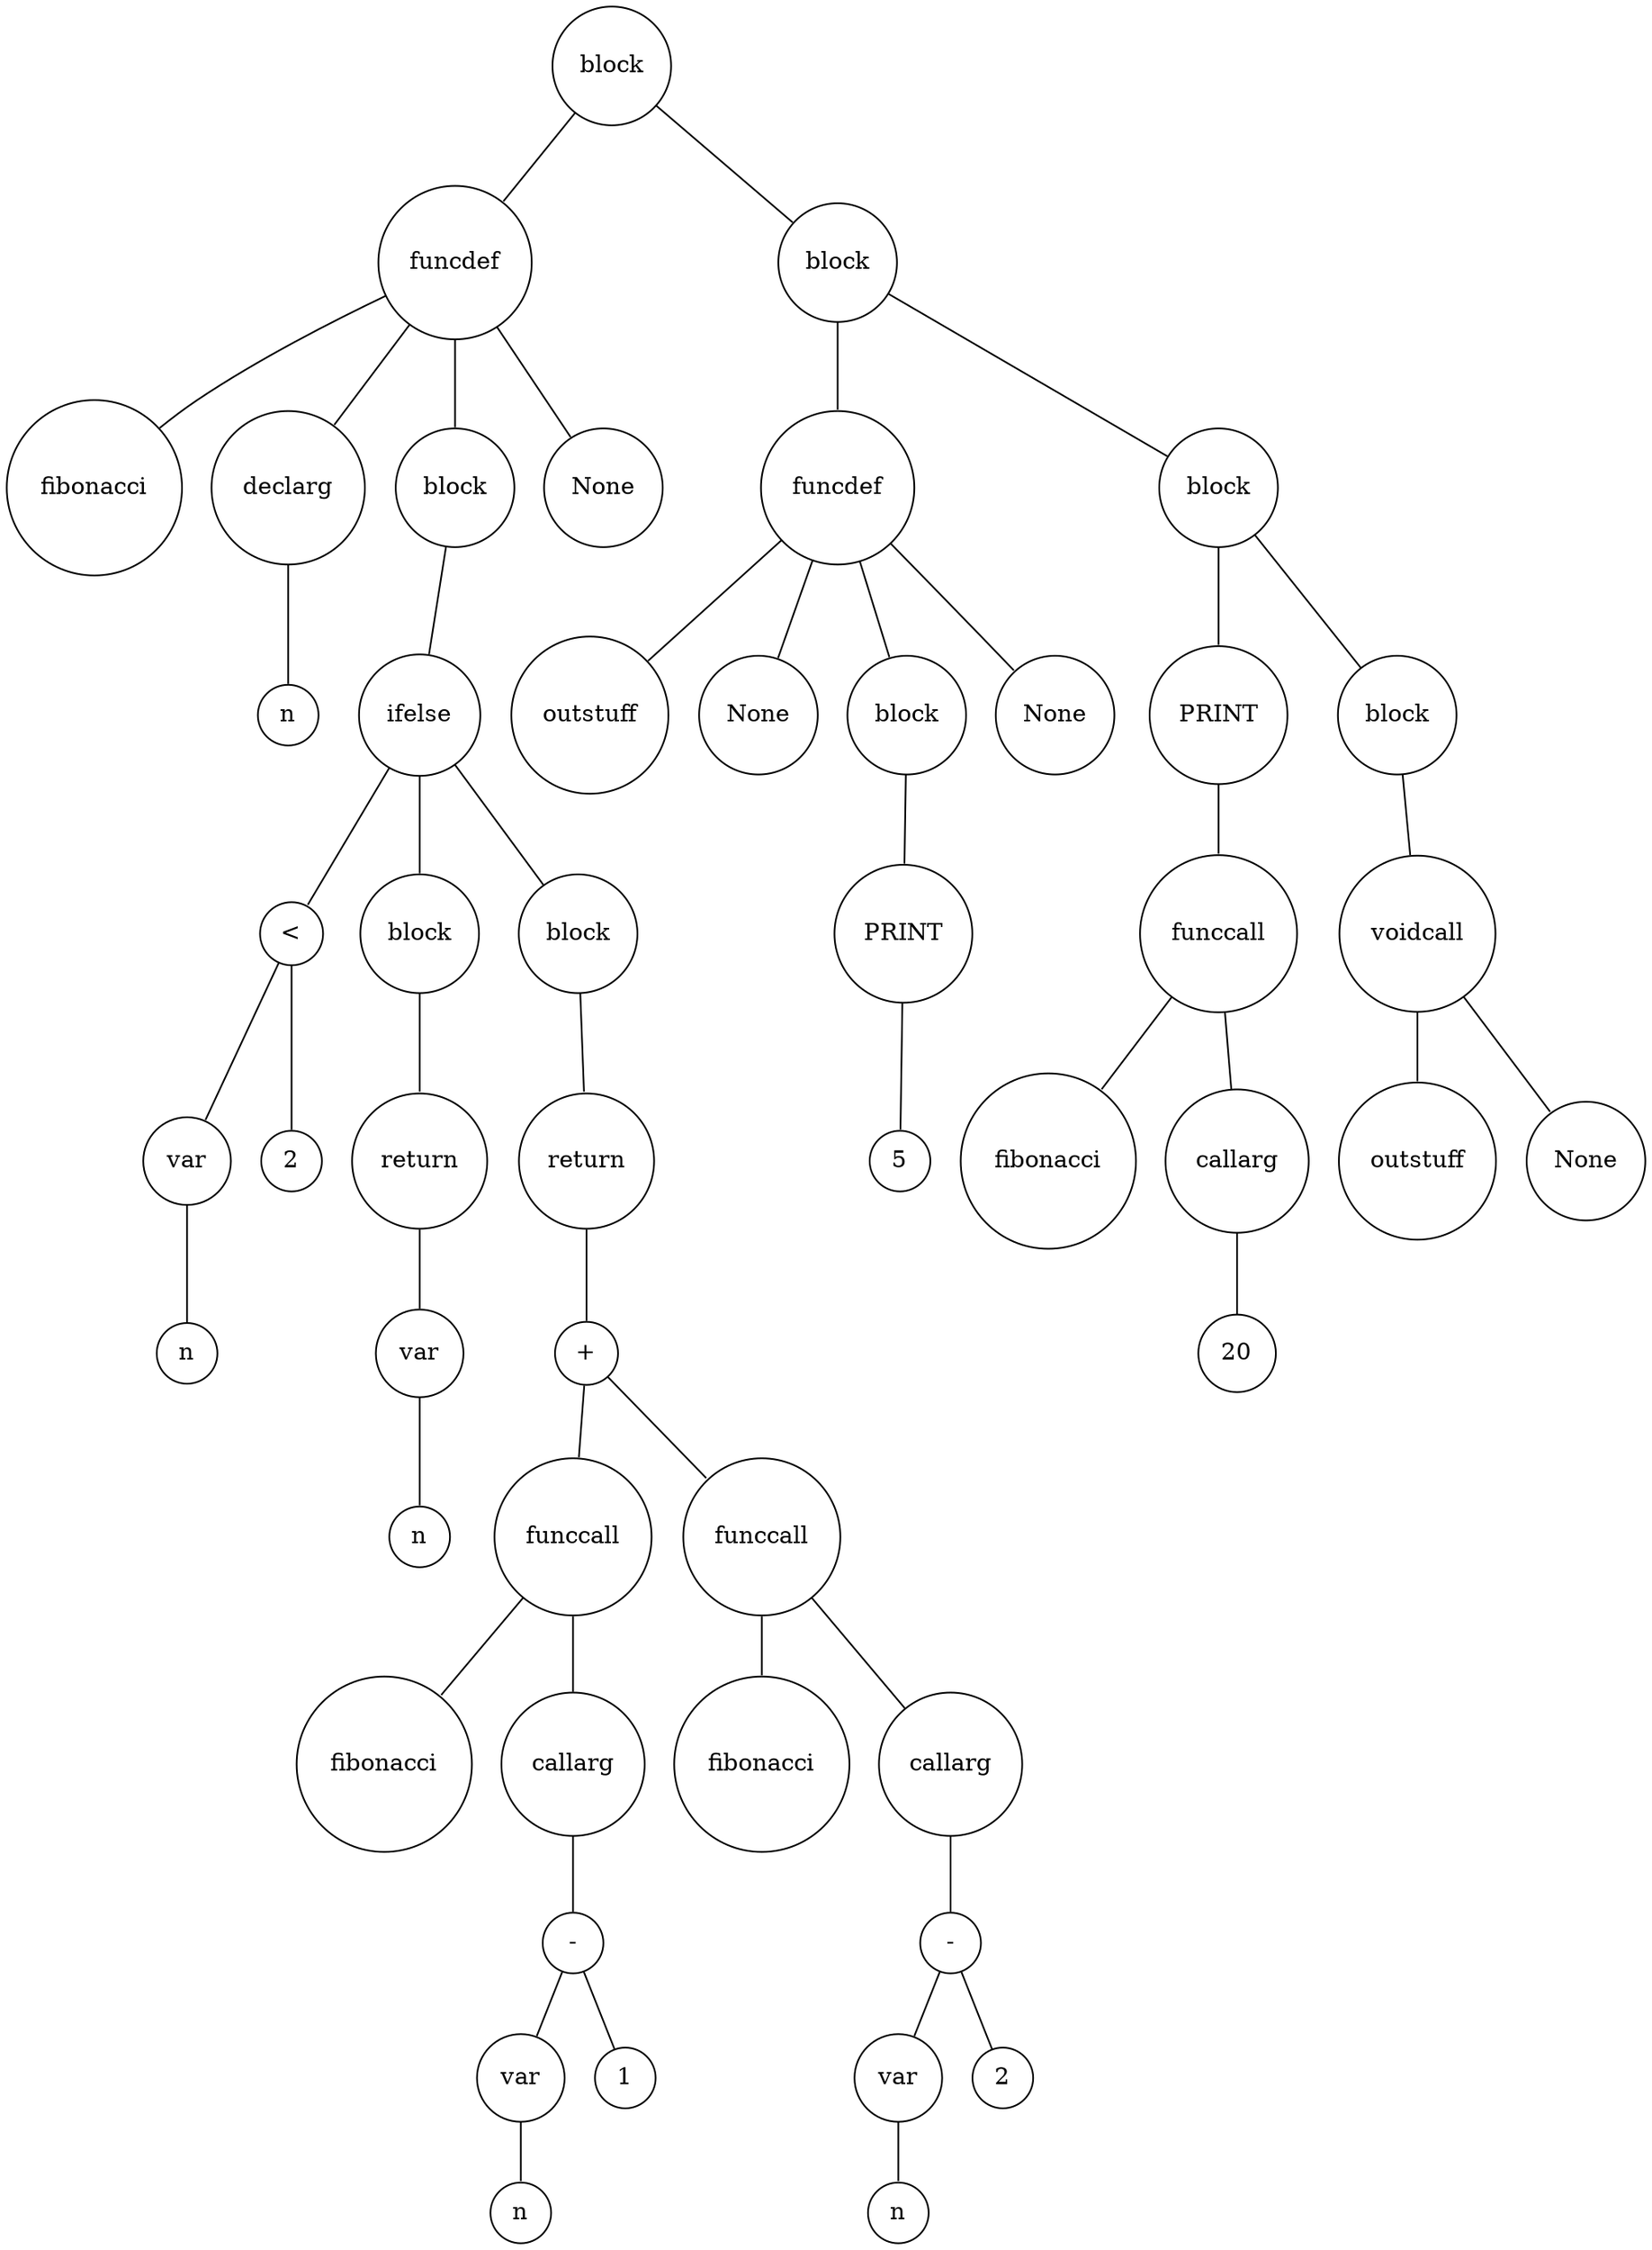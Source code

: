 digraph {
	node [shape=circle]
	"1bf14e85-b674-4067-a705-cfbca808deb2" [label=block]
	"1f55374c-0f3f-4bbf-b357-caa94015f232" [label=funcdef]
	"7bcb4934-334d-4dd8-a57d-9826fae76d02" [label=fibonacci]
	"1f55374c-0f3f-4bbf-b357-caa94015f232" -> "7bcb4934-334d-4dd8-a57d-9826fae76d02" [arrowsize=0]
	"3c79b484-86ac-4f79-8d01-1965000c58a8" [label=declarg]
	"936aa77b-677c-4ab6-bb7a-2a1ed9b05447" [label=n]
	"3c79b484-86ac-4f79-8d01-1965000c58a8" -> "936aa77b-677c-4ab6-bb7a-2a1ed9b05447" [arrowsize=0]
	"1f55374c-0f3f-4bbf-b357-caa94015f232" -> "3c79b484-86ac-4f79-8d01-1965000c58a8" [arrowsize=0]
	"96d68cad-dbb1-4982-bc86-74bd51ee256d" [label=block]
	"9fb323c6-9b59-4a78-af18-fa2e7acfa334" [label=ifelse]
	"8b73c955-9b17-4294-8433-c9c5ed57d1f6" [label="<"]
	"c17e0c42-fc99-4484-8846-91e5462057ce" [label=var]
	"d3efacd6-13ba-4da4-a4ab-c857f2604f63" [label=n]
	"c17e0c42-fc99-4484-8846-91e5462057ce" -> "d3efacd6-13ba-4da4-a4ab-c857f2604f63" [arrowsize=0]
	"8b73c955-9b17-4294-8433-c9c5ed57d1f6" -> "c17e0c42-fc99-4484-8846-91e5462057ce" [arrowsize=0]
	"daf059b0-92da-473f-9054-8038eb54f945" [label=2]
	"8b73c955-9b17-4294-8433-c9c5ed57d1f6" -> "daf059b0-92da-473f-9054-8038eb54f945" [arrowsize=0]
	"9fb323c6-9b59-4a78-af18-fa2e7acfa334" -> "8b73c955-9b17-4294-8433-c9c5ed57d1f6" [arrowsize=0]
	"c28e15e5-3685-4b52-8e21-90019afa37f2" [label=block]
	"07824059-bead-40a3-9ed1-81dbaefbbdaa" [label=return]
	"81a8a8d2-be52-4547-9b72-61082e189fe5" [label=var]
	"8bbc2d01-2ef0-496d-a127-5508666509f2" [label=n]
	"81a8a8d2-be52-4547-9b72-61082e189fe5" -> "8bbc2d01-2ef0-496d-a127-5508666509f2" [arrowsize=0]
	"07824059-bead-40a3-9ed1-81dbaefbbdaa" -> "81a8a8d2-be52-4547-9b72-61082e189fe5" [arrowsize=0]
	"c28e15e5-3685-4b52-8e21-90019afa37f2" -> "07824059-bead-40a3-9ed1-81dbaefbbdaa" [arrowsize=0]
	"9fb323c6-9b59-4a78-af18-fa2e7acfa334" -> "c28e15e5-3685-4b52-8e21-90019afa37f2" [arrowsize=0]
	"63d9c8e0-a149-4d68-b501-f162db0d3c80" [label=block]
	"871a7494-5620-4b19-a1d3-bd7e35fe6c3d" [label=return]
	"fec66dfe-9653-45d9-8825-f31a91f7f927" [label="+"]
	"9d9172ad-0962-43fe-a759-91d7963096ac" [label=funccall]
	"e4d2f89c-7880-4b43-8123-d1f2129ae477" [label=fibonacci]
	"9d9172ad-0962-43fe-a759-91d7963096ac" -> "e4d2f89c-7880-4b43-8123-d1f2129ae477" [arrowsize=0]
	"fe821425-31e7-4edb-b367-4c3cc460ad12" [label=callarg]
	"43736fd3-98bd-4f7d-b16a-90063d38e970" [label="-"]
	"d730c1d6-b54a-441f-a0f4-22f51a5a33c5" [label=var]
	"b45646d0-ef4f-46ab-b2d3-002365939536" [label=n]
	"d730c1d6-b54a-441f-a0f4-22f51a5a33c5" -> "b45646d0-ef4f-46ab-b2d3-002365939536" [arrowsize=0]
	"43736fd3-98bd-4f7d-b16a-90063d38e970" -> "d730c1d6-b54a-441f-a0f4-22f51a5a33c5" [arrowsize=0]
	"b35be41d-346e-4022-b380-fb4d2563503b" [label=1]
	"43736fd3-98bd-4f7d-b16a-90063d38e970" -> "b35be41d-346e-4022-b380-fb4d2563503b" [arrowsize=0]
	"fe821425-31e7-4edb-b367-4c3cc460ad12" -> "43736fd3-98bd-4f7d-b16a-90063d38e970" [arrowsize=0]
	"9d9172ad-0962-43fe-a759-91d7963096ac" -> "fe821425-31e7-4edb-b367-4c3cc460ad12" [arrowsize=0]
	"fec66dfe-9653-45d9-8825-f31a91f7f927" -> "9d9172ad-0962-43fe-a759-91d7963096ac" [arrowsize=0]
	"06be9a29-6550-4c80-af60-75c97ead224f" [label=funccall]
	"51894970-f840-446d-bd8d-dc845544f4bf" [label=fibonacci]
	"06be9a29-6550-4c80-af60-75c97ead224f" -> "51894970-f840-446d-bd8d-dc845544f4bf" [arrowsize=0]
	"61c0ca7b-d69a-413a-bafe-f22b18b2392b" [label=callarg]
	"c4973382-e5fb-4c07-964a-11b7af300c38" [label="-"]
	"316cb7f4-6e28-4d7e-a4c4-d7d694b1bb4b" [label=var]
	"fc24e16e-8a9d-4256-8aa2-8711d03b6948" [label=n]
	"316cb7f4-6e28-4d7e-a4c4-d7d694b1bb4b" -> "fc24e16e-8a9d-4256-8aa2-8711d03b6948" [arrowsize=0]
	"c4973382-e5fb-4c07-964a-11b7af300c38" -> "316cb7f4-6e28-4d7e-a4c4-d7d694b1bb4b" [arrowsize=0]
	"380ccec3-60a0-41dc-a1ce-60cc4f792764" [label=2]
	"c4973382-e5fb-4c07-964a-11b7af300c38" -> "380ccec3-60a0-41dc-a1ce-60cc4f792764" [arrowsize=0]
	"61c0ca7b-d69a-413a-bafe-f22b18b2392b" -> "c4973382-e5fb-4c07-964a-11b7af300c38" [arrowsize=0]
	"06be9a29-6550-4c80-af60-75c97ead224f" -> "61c0ca7b-d69a-413a-bafe-f22b18b2392b" [arrowsize=0]
	"fec66dfe-9653-45d9-8825-f31a91f7f927" -> "06be9a29-6550-4c80-af60-75c97ead224f" [arrowsize=0]
	"871a7494-5620-4b19-a1d3-bd7e35fe6c3d" -> "fec66dfe-9653-45d9-8825-f31a91f7f927" [arrowsize=0]
	"63d9c8e0-a149-4d68-b501-f162db0d3c80" -> "871a7494-5620-4b19-a1d3-bd7e35fe6c3d" [arrowsize=0]
	"9fb323c6-9b59-4a78-af18-fa2e7acfa334" -> "63d9c8e0-a149-4d68-b501-f162db0d3c80" [arrowsize=0]
	"96d68cad-dbb1-4982-bc86-74bd51ee256d" -> "9fb323c6-9b59-4a78-af18-fa2e7acfa334" [arrowsize=0]
	"1f55374c-0f3f-4bbf-b357-caa94015f232" -> "96d68cad-dbb1-4982-bc86-74bd51ee256d" [arrowsize=0]
	"aba08a57-a44f-42a5-9772-4a59e4ff718e" [label=None]
	"1f55374c-0f3f-4bbf-b357-caa94015f232" -> "aba08a57-a44f-42a5-9772-4a59e4ff718e" [arrowsize=0]
	"1bf14e85-b674-4067-a705-cfbca808deb2" -> "1f55374c-0f3f-4bbf-b357-caa94015f232" [arrowsize=0]
	"618305c0-c415-47dc-b8d2-84de8bc38486" [label=block]
	"e3099c92-8503-4a53-9a50-773dbe5a0acb" [label=funcdef]
	"34915d08-fdad-4d7f-8e9f-907b967ee727" [label=outstuff]
	"e3099c92-8503-4a53-9a50-773dbe5a0acb" -> "34915d08-fdad-4d7f-8e9f-907b967ee727" [arrowsize=0]
	"75a3e1bc-57c9-46e7-a7fe-0ec48d86d04f" [label=None]
	"e3099c92-8503-4a53-9a50-773dbe5a0acb" -> "75a3e1bc-57c9-46e7-a7fe-0ec48d86d04f" [arrowsize=0]
	"1b5794ea-e7d3-417b-8a03-1f7504fc411f" [label=block]
	"6b9d2f44-0472-4374-8d6d-69d70e2f9011" [label=PRINT]
	"e59f25f0-2e68-40a4-81fe-afe1b8c6abd5" [label=5]
	"6b9d2f44-0472-4374-8d6d-69d70e2f9011" -> "e59f25f0-2e68-40a4-81fe-afe1b8c6abd5" [arrowsize=0]
	"1b5794ea-e7d3-417b-8a03-1f7504fc411f" -> "6b9d2f44-0472-4374-8d6d-69d70e2f9011" [arrowsize=0]
	"e3099c92-8503-4a53-9a50-773dbe5a0acb" -> "1b5794ea-e7d3-417b-8a03-1f7504fc411f" [arrowsize=0]
	"8e023a68-5be5-4ab6-8f00-1daf902f72ad" [label=None]
	"e3099c92-8503-4a53-9a50-773dbe5a0acb" -> "8e023a68-5be5-4ab6-8f00-1daf902f72ad" [arrowsize=0]
	"618305c0-c415-47dc-b8d2-84de8bc38486" -> "e3099c92-8503-4a53-9a50-773dbe5a0acb" [arrowsize=0]
	"cb9d5abc-350b-4521-9623-388b055800e8" [label=block]
	"488e3fea-b0f6-4dc1-af10-3aac2d9799b2" [label=PRINT]
	"705e2b24-0985-48a1-8955-c8ee827787a9" [label=funccall]
	"478242cc-cb42-4734-b1b0-80ad2918be9d" [label=fibonacci]
	"705e2b24-0985-48a1-8955-c8ee827787a9" -> "478242cc-cb42-4734-b1b0-80ad2918be9d" [arrowsize=0]
	"b4485d41-2cd1-4643-b801-5536126b7e94" [label=callarg]
	"02427bdd-b87e-42c5-b4e8-efcdce93a2e6" [label=20]
	"b4485d41-2cd1-4643-b801-5536126b7e94" -> "02427bdd-b87e-42c5-b4e8-efcdce93a2e6" [arrowsize=0]
	"705e2b24-0985-48a1-8955-c8ee827787a9" -> "b4485d41-2cd1-4643-b801-5536126b7e94" [arrowsize=0]
	"488e3fea-b0f6-4dc1-af10-3aac2d9799b2" -> "705e2b24-0985-48a1-8955-c8ee827787a9" [arrowsize=0]
	"cb9d5abc-350b-4521-9623-388b055800e8" -> "488e3fea-b0f6-4dc1-af10-3aac2d9799b2" [arrowsize=0]
	"14df6707-b88b-4a34-a5d9-701cabcd77d6" [label=block]
	"73f42552-8d8b-43a7-9629-5ed96e04ae0b" [label=voidcall]
	"f127fa34-5908-46ef-a812-89b4f2bb821a" [label=outstuff]
	"73f42552-8d8b-43a7-9629-5ed96e04ae0b" -> "f127fa34-5908-46ef-a812-89b4f2bb821a" [arrowsize=0]
	"71c91003-f0e9-4458-af5b-bf31f643ba0a" [label=None]
	"73f42552-8d8b-43a7-9629-5ed96e04ae0b" -> "71c91003-f0e9-4458-af5b-bf31f643ba0a" [arrowsize=0]
	"14df6707-b88b-4a34-a5d9-701cabcd77d6" -> "73f42552-8d8b-43a7-9629-5ed96e04ae0b" [arrowsize=0]
	"cb9d5abc-350b-4521-9623-388b055800e8" -> "14df6707-b88b-4a34-a5d9-701cabcd77d6" [arrowsize=0]
	"618305c0-c415-47dc-b8d2-84de8bc38486" -> "cb9d5abc-350b-4521-9623-388b055800e8" [arrowsize=0]
	"1bf14e85-b674-4067-a705-cfbca808deb2" -> "618305c0-c415-47dc-b8d2-84de8bc38486" [arrowsize=0]
}
